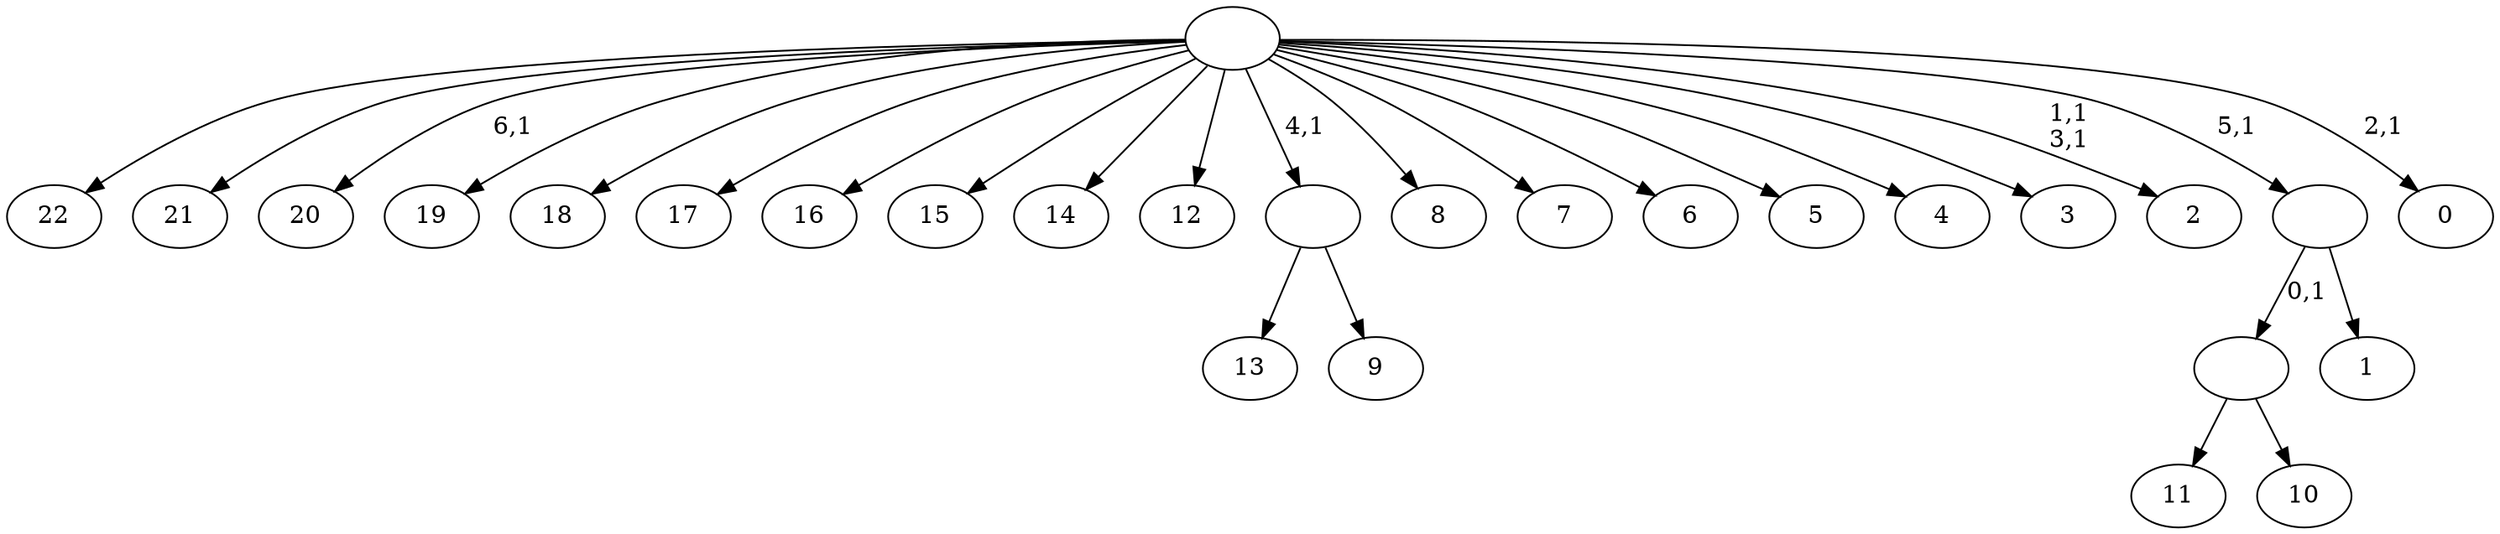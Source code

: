 digraph T {
	30 [label="22"]
	29 [label="21"]
	28 [label="20"]
	26 [label="19"]
	25 [label="18"]
	24 [label="17"]
	23 [label="16"]
	22 [label="15"]
	21 [label="14"]
	20 [label="13"]
	19 [label="12"]
	18 [label="11"]
	17 [label="10"]
	16 [label=""]
	15 [label="9"]
	14 [label=""]
	13 [label="8"]
	12 [label="7"]
	11 [label="6"]
	10 [label="5"]
	9 [label="4"]
	8 [label="3"]
	7 [label="2"]
	4 [label="1"]
	3 [label=""]
	2 [label="0"]
	0 [label=""]
	16 -> 18 [label=""]
	16 -> 17 [label=""]
	14 -> 20 [label=""]
	14 -> 15 [label=""]
	3 -> 16 [label="0,1"]
	3 -> 4 [label=""]
	0 -> 2 [label="2,1"]
	0 -> 7 [label="1,1\n3,1"]
	0 -> 28 [label="6,1"]
	0 -> 30 [label=""]
	0 -> 29 [label=""]
	0 -> 26 [label=""]
	0 -> 25 [label=""]
	0 -> 24 [label=""]
	0 -> 23 [label=""]
	0 -> 22 [label=""]
	0 -> 21 [label=""]
	0 -> 19 [label=""]
	0 -> 14 [label="4,1"]
	0 -> 13 [label=""]
	0 -> 12 [label=""]
	0 -> 11 [label=""]
	0 -> 10 [label=""]
	0 -> 9 [label=""]
	0 -> 8 [label=""]
	0 -> 3 [label="5,1"]
}
